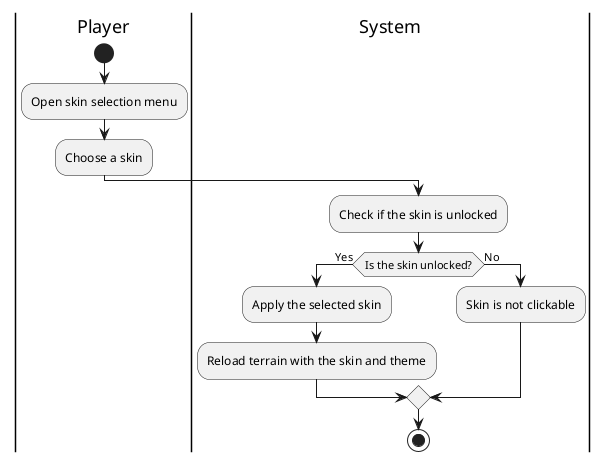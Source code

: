 @startuml changeSkinUC
|Player|
start
:Open skin selection menu;

:Choose a skin;

|System|
:Check if the skin is unlocked;
if (Is the skin unlocked?) then (Yes)
    :Apply the selected skin;
    :Reload terrain with the skin and theme;
else (No)
    :Skin is not clickable;
endif
stop
@enduml
